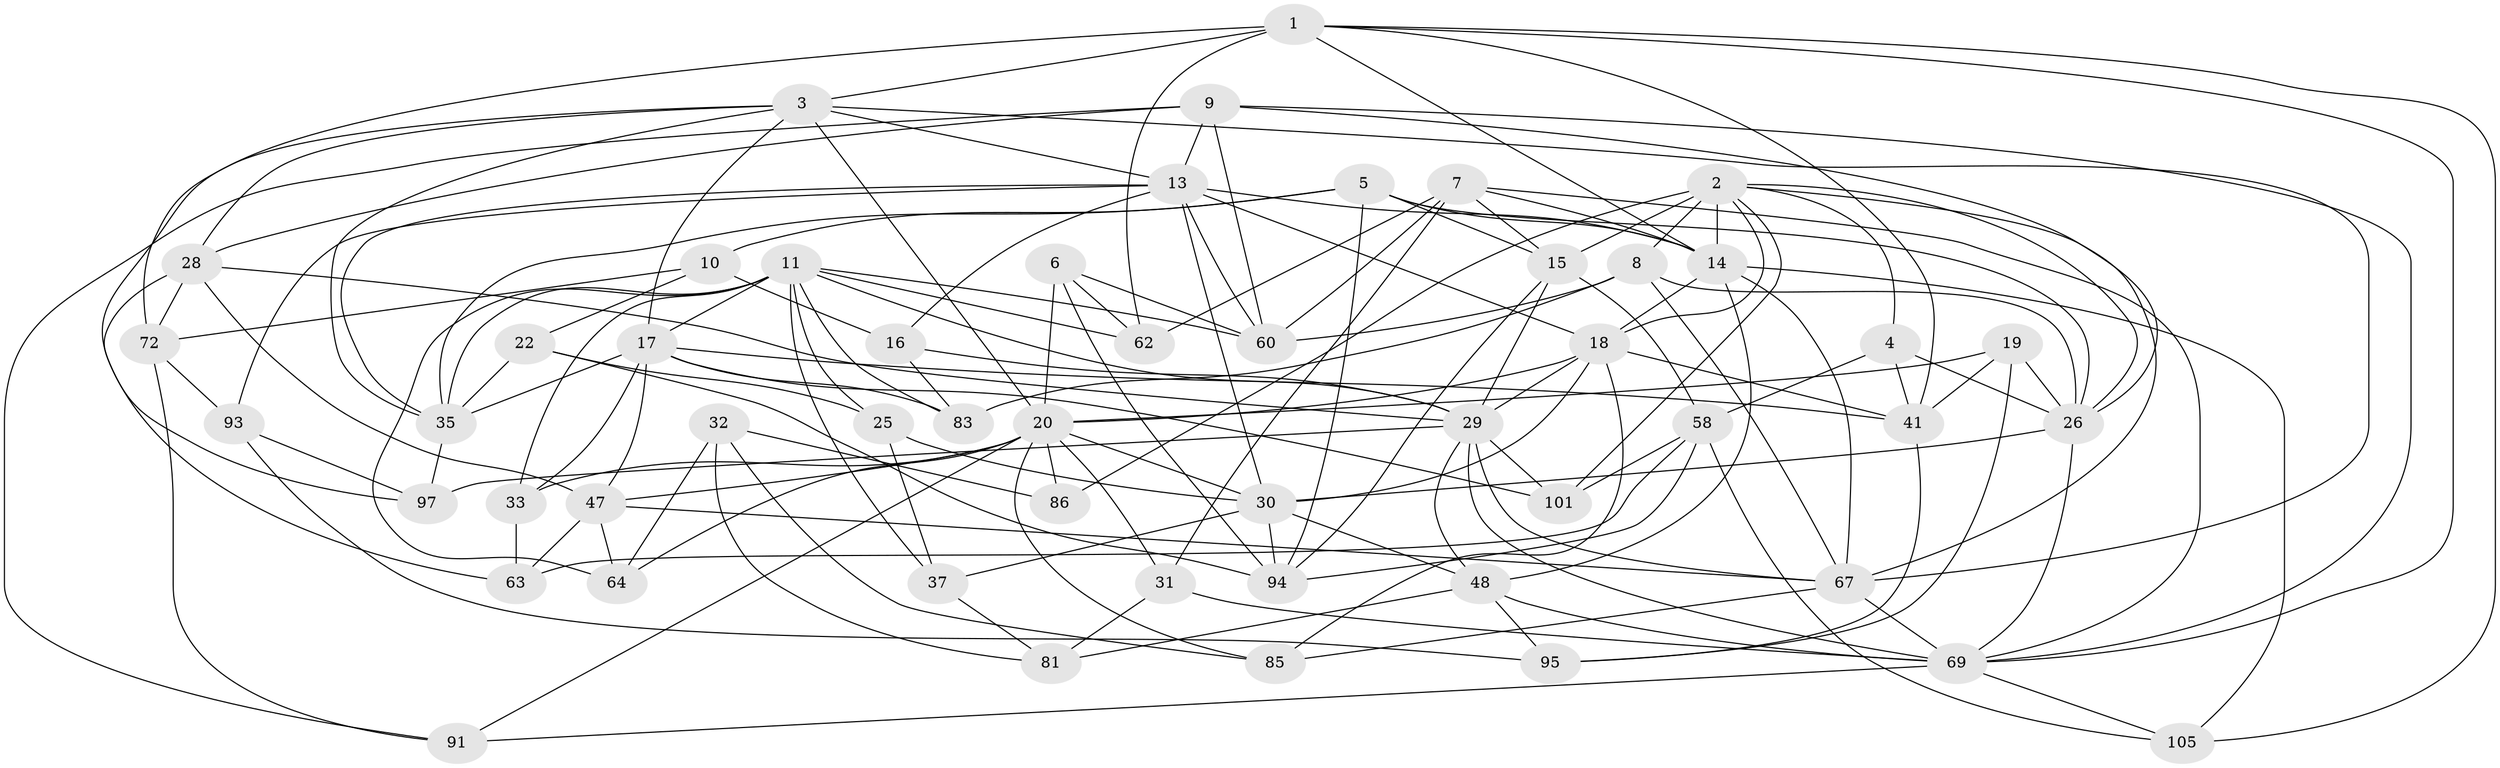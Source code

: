 // original degree distribution, {4: 1.0}
// Generated by graph-tools (version 1.1) at 2025/16/03/09/25 04:16:30]
// undirected, 52 vertices, 151 edges
graph export_dot {
graph [start="1"]
  node [color=gray90,style=filled];
  1 [super="+100+54"];
  2 [super="+51+103+74"];
  3 [super="+36+43"];
  4;
  5 [super="+40"];
  6;
  7 [super="+61"];
  8 [super="+38"];
  9 [super="+12"];
  10;
  11 [super="+34"];
  13 [super="+23"];
  14 [super="+27+55"];
  15 [super="+82"];
  16;
  17 [super="+50+46"];
  18 [super="+53+24"];
  19;
  20 [super="+42+21"];
  22;
  25;
  26 [super="+79+39"];
  28 [super="+80"];
  29 [super="+44+45+70"];
  30 [super="+77+59"];
  31;
  32;
  33;
  35 [super="+65+87"];
  37;
  41 [super="+52"];
  47 [super="+78"];
  48 [super="+66"];
  58 [super="+89"];
  60 [super="+76"];
  62;
  63;
  64;
  67 [super="+71+73"];
  69 [super="+84+102+104"];
  72 [super="+92"];
  81;
  83;
  85;
  86;
  91;
  93;
  94 [super="+98"];
  95;
  97;
  101;
  105;
  1 -- 14;
  1 -- 72 [weight=2];
  1 -- 69;
  1 -- 62;
  1 -- 3;
  1 -- 105;
  1 -- 41;
  2 -- 14 [weight=2];
  2 -- 4;
  2 -- 18;
  2 -- 8 [weight=2];
  2 -- 67;
  2 -- 15;
  2 -- 26;
  2 -- 101;
  2 -- 86 [weight=2];
  3 -- 28;
  3 -- 97;
  3 -- 20;
  3 -- 17;
  3 -- 35;
  3 -- 67;
  3 -- 13;
  4 -- 41;
  4 -- 26;
  4 -- 58;
  5 -- 10;
  5 -- 94;
  5 -- 26;
  5 -- 15;
  5 -- 35;
  5 -- 14;
  6 -- 62;
  6 -- 94;
  6 -- 60;
  6 -- 20;
  7 -- 62;
  7 -- 60;
  7 -- 69;
  7 -- 15;
  7 -- 14;
  7 -- 31;
  8 -- 83;
  8 -- 67;
  8 -- 26;
  8 -- 60;
  9 -- 69;
  9 -- 13;
  9 -- 60;
  9 -- 91;
  9 -- 28;
  9 -- 26;
  10 -- 16;
  10 -- 22;
  10 -- 72;
  11 -- 37;
  11 -- 25;
  11 -- 83;
  11 -- 64;
  11 -- 33;
  11 -- 60;
  11 -- 62;
  11 -- 35;
  11 -- 17;
  11 -- 29;
  13 -- 18;
  13 -- 35 [weight=2];
  13 -- 16;
  13 -- 60;
  13 -- 93;
  13 -- 30;
  13 -- 14;
  14 -- 48;
  14 -- 18;
  14 -- 105;
  14 -- 67;
  15 -- 58;
  15 -- 94;
  15 -- 29;
  16 -- 83;
  16 -- 29;
  17 -- 33;
  17 -- 83;
  17 -- 41;
  17 -- 47;
  17 -- 101;
  17 -- 35;
  18 -- 85;
  18 -- 29;
  18 -- 41;
  18 -- 20;
  18 -- 30;
  19 -- 41;
  19 -- 95;
  19 -- 26;
  19 -- 20;
  20 -- 64;
  20 -- 33;
  20 -- 85;
  20 -- 86;
  20 -- 91;
  20 -- 31;
  20 -- 30;
  20 -- 47;
  22 -- 25;
  22 -- 35;
  22 -- 94;
  25 -- 37;
  25 -- 30;
  26 -- 69;
  26 -- 30;
  28 -- 47;
  28 -- 72;
  28 -- 29;
  28 -- 63;
  29 -- 48;
  29 -- 101;
  29 -- 69;
  29 -- 97;
  29 -- 67;
  30 -- 94;
  30 -- 48;
  30 -- 37;
  31 -- 81;
  31 -- 69;
  32 -- 64;
  32 -- 86;
  32 -- 85;
  32 -- 81;
  33 -- 63;
  35 -- 97;
  37 -- 81;
  41 -- 95;
  47 -- 64;
  47 -- 63;
  47 -- 67;
  48 -- 95;
  48 -- 69;
  48 -- 81;
  58 -- 94;
  58 -- 105;
  58 -- 101;
  58 -- 63;
  67 -- 85;
  67 -- 69;
  69 -- 105;
  69 -- 91;
  72 -- 91;
  72 -- 93;
  93 -- 97;
  93 -- 95;
}
